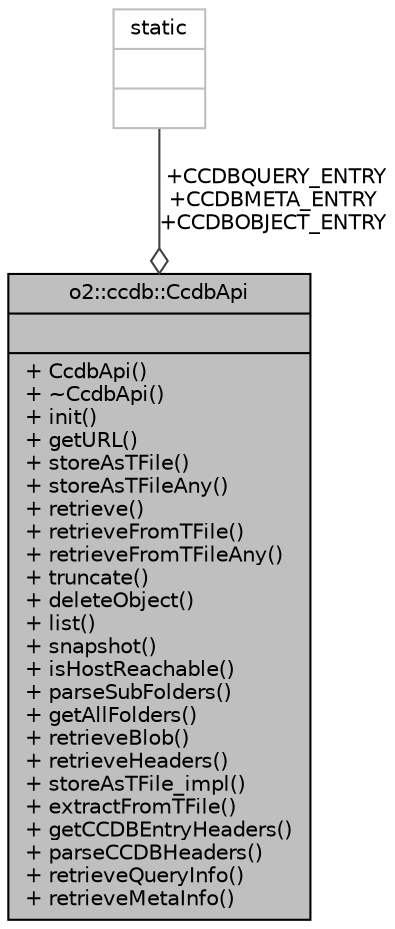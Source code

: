 digraph "o2::ccdb::CcdbApi"
{
 // INTERACTIVE_SVG=YES
  bgcolor="transparent";
  edge [fontname="Helvetica",fontsize="10",labelfontname="Helvetica",labelfontsize="10"];
  node [fontname="Helvetica",fontsize="10",shape=record];
  Node1 [label="{o2::ccdb::CcdbApi\n||+ CcdbApi()\l+ ~CcdbApi()\l+ init()\l+ getURL()\l+ storeAsTFile()\l+ storeAsTFileAny()\l+ retrieve()\l+ retrieveFromTFile()\l+ retrieveFromTFileAny()\l+ truncate()\l+ deleteObject()\l+ list()\l+ snapshot()\l+ isHostReachable()\l+ parseSubFolders()\l+ getAllFolders()\l+ retrieveBlob()\l+ retrieveHeaders()\l+ storeAsTFile_impl()\l+ extractFromTFile()\l+ getCCDBEntryHeaders()\l+ parseCCDBHeaders()\l+ retrieveQueryInfo()\l+ retrieveMetaInfo()\l}",height=0.2,width=0.4,color="black", fillcolor="grey75", style="filled", fontcolor="black"];
  Node2 -> Node1 [color="grey25",fontsize="10",style="solid",label=" +CCDBQUERY_ENTRY\n+CCDBMETA_ENTRY\n+CCDBOBJECT_ENTRY" ,arrowhead="odiamond",fontname="Helvetica"];
  Node2 [label="{static\n||}",height=0.2,width=0.4,color="grey75"];
}
